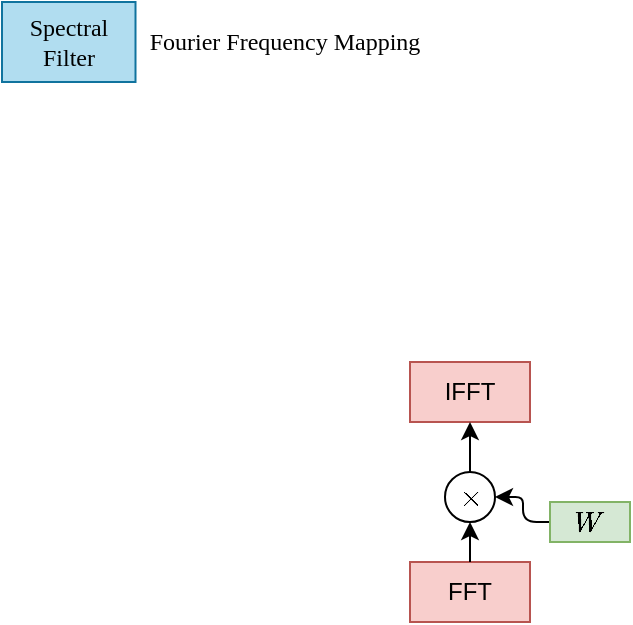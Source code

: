 <mxfile>
    <diagram id="anSD9PSjWDkhCHjA3zBI" name="第 1 页">
        <mxGraphModel dx="585" dy="768" grid="1" gridSize="10" guides="1" tooltips="1" connect="1" arrows="1" fold="1" page="1" pageScale="1" pageWidth="827" pageHeight="1169" math="1" shadow="0">
            <root>
                <mxCell id="0"/>
                <mxCell id="1" parent="0"/>
                <mxCell id="13" value="" style="group" parent="1" vertex="1" connectable="0">
                    <mxGeometry x="304" y="300" width="110" height="130" as="geometry"/>
                </mxCell>
                <mxCell id="2" value="IFFT" style="whiteSpace=wrap;html=1;fillColor=#f8cecc;strokeColor=#b85450;" parent="13" vertex="1">
                    <mxGeometry width="60" height="30" as="geometry"/>
                </mxCell>
                <mxCell id="3" value="FFT" style="whiteSpace=wrap;html=1;fillColor=#f8cecc;strokeColor=#b85450;" parent="13" vertex="1">
                    <mxGeometry y="100" width="60" height="30" as="geometry"/>
                </mxCell>
                <mxCell id="6" style="edgeStyle=none;html=1;exitX=0.5;exitY=0;exitDx=0;exitDy=0;entryX=0.5;entryY=1;entryDx=0;entryDy=0;" parent="13" source="4" target="2" edge="1">
                    <mxGeometry relative="1" as="geometry"/>
                </mxCell>
                <mxCell id="4" value="$$\times$$" style="ellipse;whiteSpace=wrap;html=1;aspect=fixed;" parent="13" vertex="1">
                    <mxGeometry x="17.5" y="55" width="25" height="25" as="geometry"/>
                </mxCell>
                <mxCell id="5" style="edgeStyle=none;html=1;exitX=0.5;exitY=0;exitDx=0;exitDy=0;entryX=0.5;entryY=1;entryDx=0;entryDy=0;" parent="13" source="3" target="4" edge="1">
                    <mxGeometry relative="1" as="geometry"/>
                </mxCell>
                <mxCell id="12" style="edgeStyle=elbowEdgeStyle;html=1;" parent="13" source="7" target="4" edge="1">
                    <mxGeometry relative="1" as="geometry"/>
                </mxCell>
                <mxCell id="7" value="$$W$$" style="whiteSpace=wrap;html=1;fillColor=#d5e8d4;strokeColor=#82b366;" parent="13" vertex="1">
                    <mxGeometry x="70" y="70" width="40" height="20" as="geometry"/>
                </mxCell>
                <mxCell id="14" value="" style="group" parent="1" vertex="1" connectable="0">
                    <mxGeometry x="100" y="120" width="221" height="40" as="geometry"/>
                </mxCell>
                <mxCell id="15" value="Spectral Filter" style="whiteSpace=wrap;html=1;fontFamily=Times New Roman;fillColor=#b1ddf0;strokeColor=#10739e;" parent="14" vertex="1">
                    <mxGeometry width="66.75" height="40" as="geometry"/>
                </mxCell>
                <mxCell id="16" value="Fourier Frequency Mapping" style="text;html=1;align=center;verticalAlign=middle;resizable=0;points=[];autosize=1;strokeColor=none;fillColor=none;fontFamily=Times New Roman;fontColor=#000000;" parent="14" vertex="1">
                    <mxGeometry x="61" y="5" width="160" height="30" as="geometry"/>
                </mxCell>
            </root>
        </mxGraphModel>
    </diagram>
</mxfile>